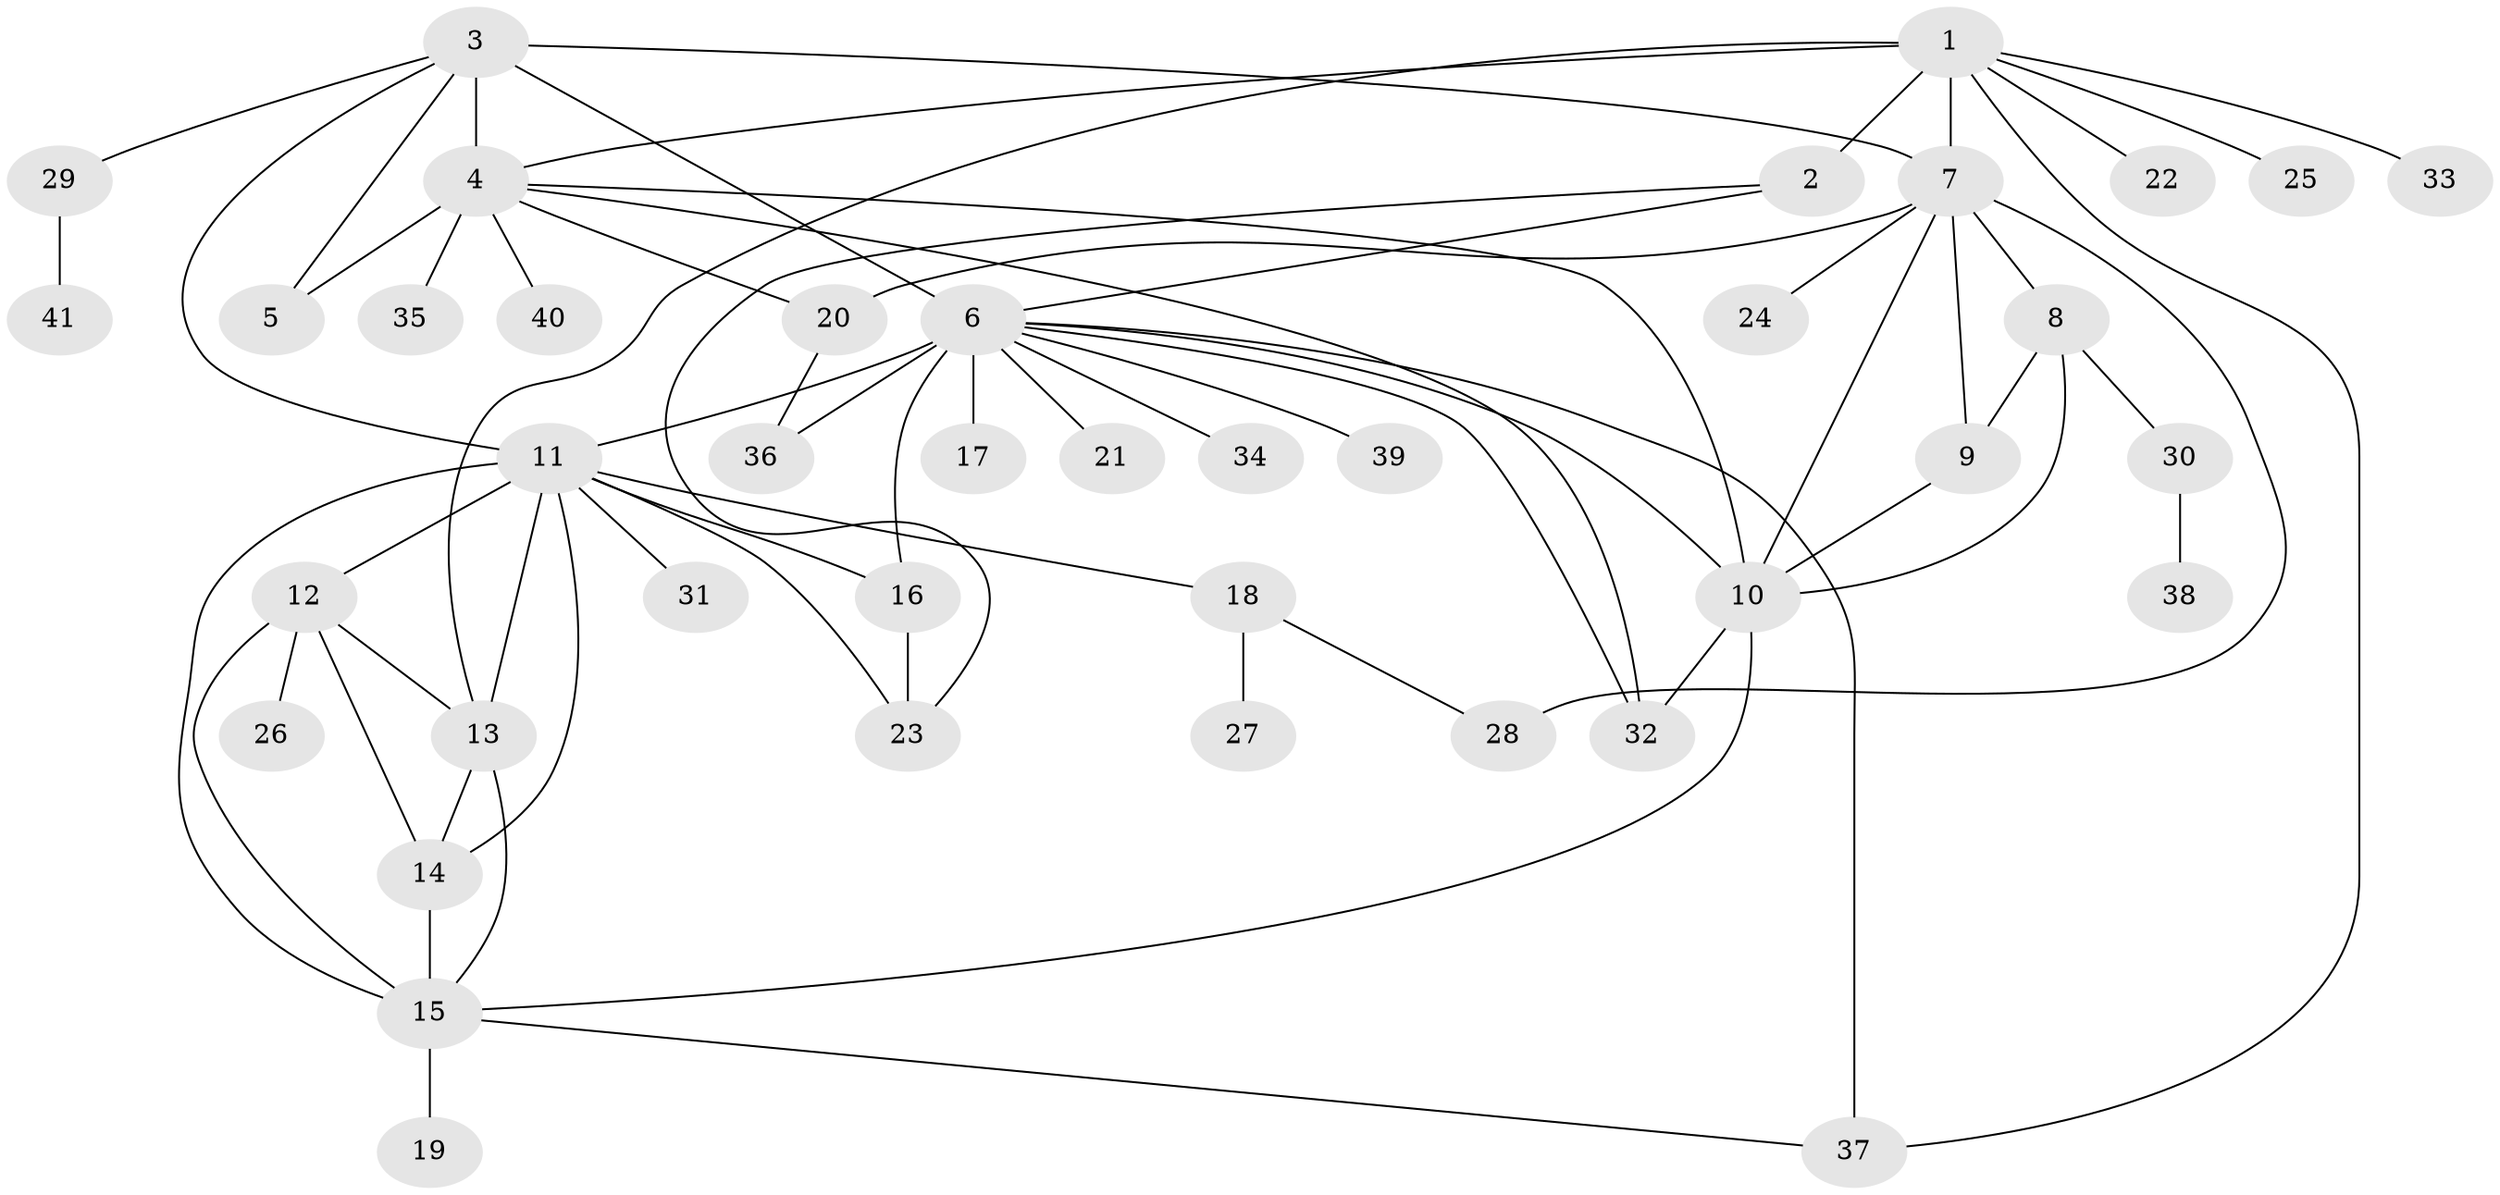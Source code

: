 // original degree distribution, {7: 0.05223880597014925, 12: 0.007462686567164179, 8: 0.03731343283582089, 6: 0.029850746268656716, 9: 0.05223880597014925, 11: 0.022388059701492536, 13: 0.022388059701492536, 3: 0.05970149253731343, 1: 0.5746268656716418, 4: 0.007462686567164179, 2: 0.12686567164179105, 5: 0.007462686567164179}
// Generated by graph-tools (version 1.1) at 2025/52/03/04/25 22:52:25]
// undirected, 41 vertices, 67 edges
graph export_dot {
  node [color=gray90,style=filled];
  1;
  2;
  3;
  4;
  5;
  6;
  7;
  8;
  9;
  10;
  11;
  12;
  13;
  14;
  15;
  16;
  17;
  18;
  19;
  20;
  21;
  22;
  23;
  24;
  25;
  26;
  27;
  28;
  29;
  30;
  31;
  32;
  33;
  34;
  35;
  36;
  37;
  38;
  39;
  40;
  41;
  1 -- 2 [weight=5.0];
  1 -- 4 [weight=1.0];
  1 -- 7 [weight=1.0];
  1 -- 13 [weight=1.0];
  1 -- 22 [weight=1.0];
  1 -- 25 [weight=4.0];
  1 -- 33 [weight=1.0];
  1 -- 37 [weight=1.0];
  2 -- 6 [weight=1.0];
  2 -- 23 [weight=1.0];
  3 -- 4 [weight=4.0];
  3 -- 5 [weight=1.0];
  3 -- 6 [weight=1.0];
  3 -- 7 [weight=1.0];
  3 -- 11 [weight=1.0];
  3 -- 29 [weight=1.0];
  4 -- 5 [weight=4.0];
  4 -- 10 [weight=1.0];
  4 -- 20 [weight=3.0];
  4 -- 32 [weight=1.0];
  4 -- 35 [weight=1.0];
  4 -- 40 [weight=1.0];
  6 -- 10 [weight=1.0];
  6 -- 11 [weight=2.0];
  6 -- 16 [weight=1.0];
  6 -- 17 [weight=3.0];
  6 -- 21 [weight=2.0];
  6 -- 32 [weight=1.0];
  6 -- 34 [weight=1.0];
  6 -- 36 [weight=3.0];
  6 -- 37 [weight=1.0];
  6 -- 39 [weight=1.0];
  7 -- 8 [weight=3.0];
  7 -- 9 [weight=3.0];
  7 -- 10 [weight=3.0];
  7 -- 20 [weight=2.0];
  7 -- 24 [weight=1.0];
  7 -- 28 [weight=3.0];
  8 -- 9 [weight=1.0];
  8 -- 10 [weight=1.0];
  8 -- 30 [weight=1.0];
  9 -- 10 [weight=1.0];
  10 -- 15 [weight=1.0];
  10 -- 32 [weight=1.0];
  11 -- 12 [weight=2.0];
  11 -- 13 [weight=2.0];
  11 -- 14 [weight=2.0];
  11 -- 15 [weight=2.0];
  11 -- 16 [weight=1.0];
  11 -- 18 [weight=1.0];
  11 -- 23 [weight=1.0];
  11 -- 31 [weight=1.0];
  12 -- 13 [weight=1.0];
  12 -- 14 [weight=1.0];
  12 -- 15 [weight=1.0];
  12 -- 26 [weight=3.0];
  13 -- 14 [weight=1.0];
  13 -- 15 [weight=1.0];
  14 -- 15 [weight=1.0];
  15 -- 19 [weight=5.0];
  15 -- 37 [weight=1.0];
  16 -- 23 [weight=1.0];
  18 -- 27 [weight=1.0];
  18 -- 28 [weight=1.0];
  20 -- 36 [weight=1.0];
  29 -- 41 [weight=3.0];
  30 -- 38 [weight=1.0];
}

